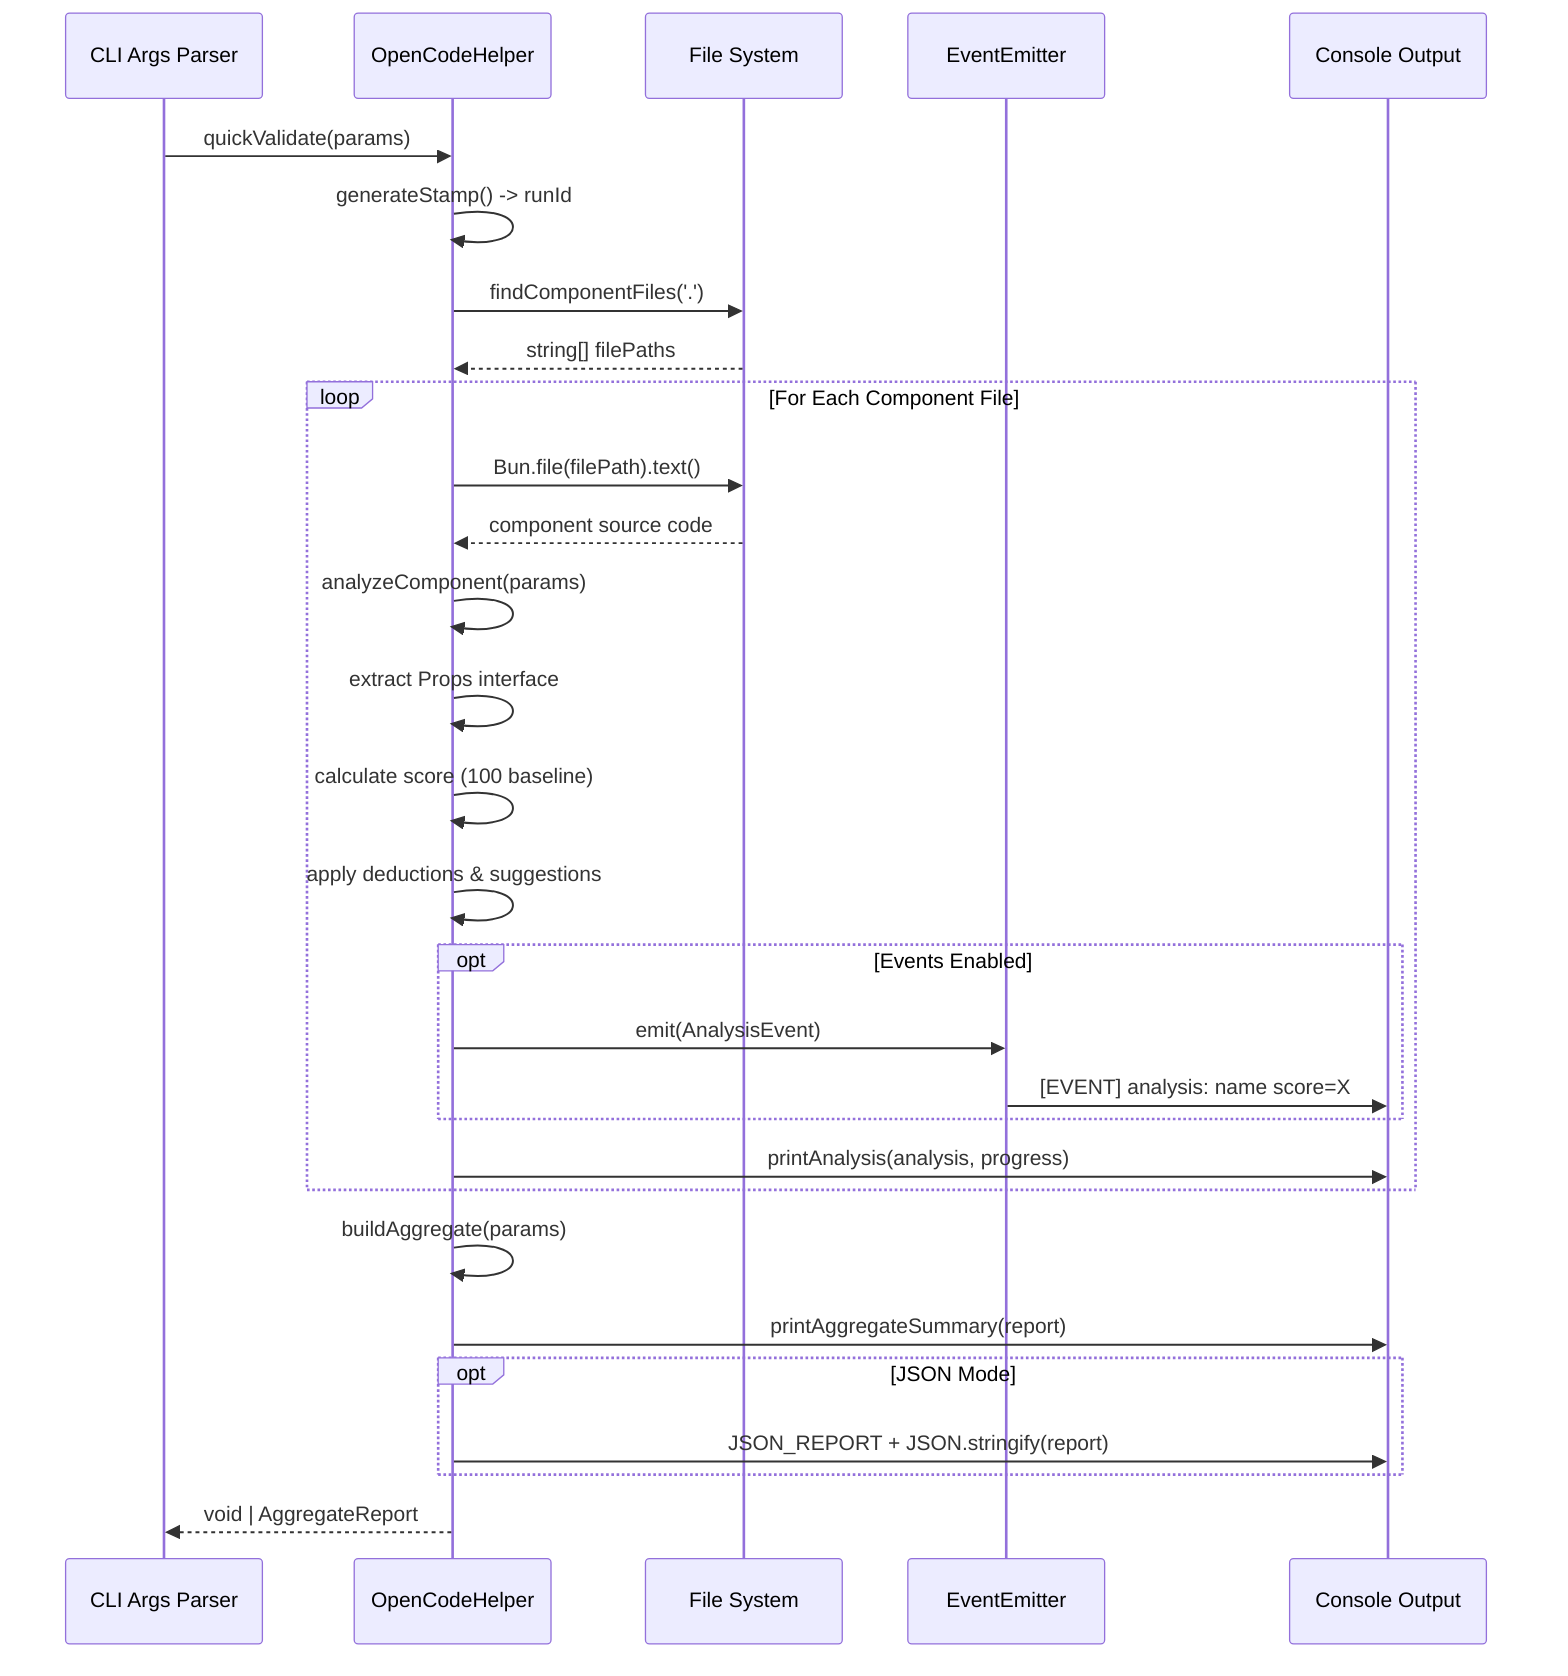 %%
%% id: analysis-sequence
%% title: OpenCode Helper Analysis Flow Sequence
%% createdAt: USE getIsoTimestamp() VIA CODE, NOT MANUAL DATE
%% stamp: generate with generateStamp()
%% description: Step-by-step sequence of component analysis from invocation to aggregate output
%%
sequenceDiagram
    participant CLI as CLI Args Parser
    participant Helper as OpenCodeHelper
    participant FS as File System
    participant Emitter as EventEmitter
    participant Console as Console Output
    
    CLI->>Helper: quickValidate(params)
    Helper->>Helper: generateStamp() -> runId
    Helper->>FS: findComponentFiles('.')
    FS-->>Helper: string[] filePaths
    
    loop For Each Component File
        Helper->>FS: Bun.file(filePath).text()
        FS-->>Helper: component source code
        Helper->>Helper: analyzeComponent(params)
        
        Helper->>Helper: extract Props interface
        Helper->>Helper: calculate score (100 baseline)
        Helper->>Helper: apply deductions & suggestions
        
        opt Events Enabled
            Helper->>Emitter: emit(AnalysisEvent)
            Emitter->>Console: [EVENT] analysis: name score=X
        end
        
        Helper->>Console: printAnalysis(analysis, progress)
    end
    
    Helper->>Helper: buildAggregate(params)
    Helper->>Console: printAggregateSummary(report)
    
    opt JSON Mode
        Helper->>Console: JSON_REPORT + JSON.stringify(report)
    end
    
    Helper-->>CLI: void | AggregateReport